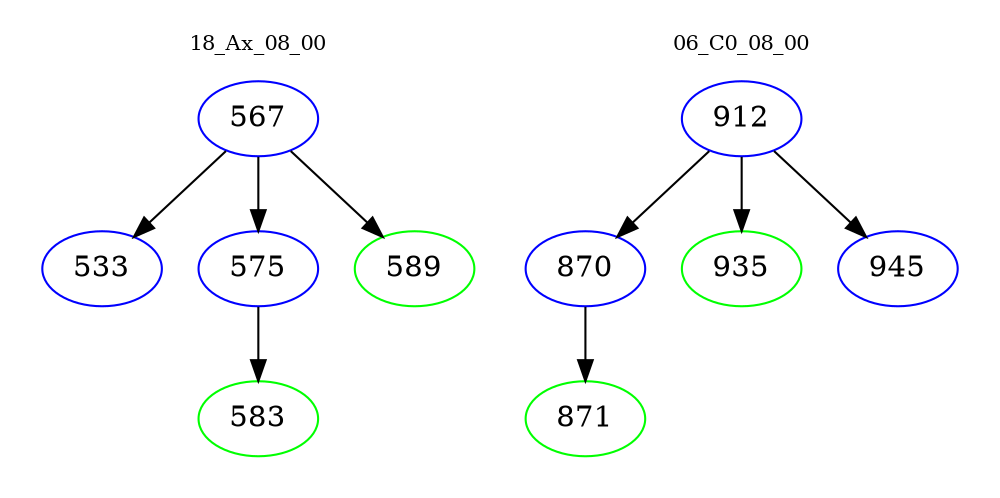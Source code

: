 digraph{
subgraph cluster_0 {
color = white
label = "18_Ax_08_00";
fontsize=10;
T0_567 [label="567", color="blue"]
T0_567 -> T0_533 [color="black"]
T0_533 [label="533", color="blue"]
T0_567 -> T0_575 [color="black"]
T0_575 [label="575", color="blue"]
T0_575 -> T0_583 [color="black"]
T0_583 [label="583", color="green"]
T0_567 -> T0_589 [color="black"]
T0_589 [label="589", color="green"]
}
subgraph cluster_1 {
color = white
label = "06_C0_08_00";
fontsize=10;
T1_912 [label="912", color="blue"]
T1_912 -> T1_870 [color="black"]
T1_870 [label="870", color="blue"]
T1_870 -> T1_871 [color="black"]
T1_871 [label="871", color="green"]
T1_912 -> T1_935 [color="black"]
T1_935 [label="935", color="green"]
T1_912 -> T1_945 [color="black"]
T1_945 [label="945", color="blue"]
}
}

